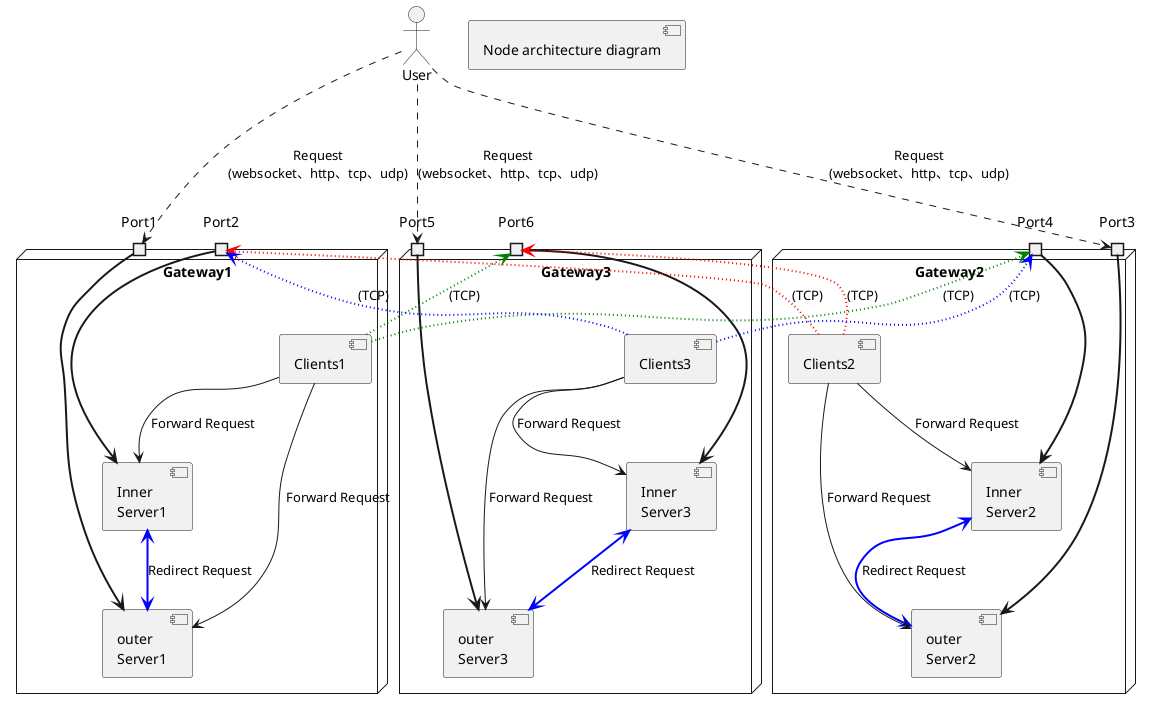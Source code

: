@startuml
actor User
card [Node architecture diagram]
node Gateway1 {
    Port Port1
    Port Port2
    component outer\nServer1{

    }
    component Inner\nServer1{
    }
    component Clients1{
    }
}
node Gateway2 {
    Port Port3
    Port Port4
    component outer\nServer2{
    }
    component Inner\nServer2{

    }
    component Clients2{
    }
}
node Gateway3 {
    Port Port5
    Port Port6
    component outer\nServer3{
   }
   component Inner\nServer3{

   }
   component Clients3{
   }
}
[User]  --[dashed]-> [Port1] : Request\n(websocket、http、tcp、udp)
[User]  --[dashed]-> [Port3] : Request\n(websocket、http、tcp、udp)
[User]  --[dashed]-> [Port5] : Request\n(websocket、http、tcp、udp)
[Port1] ==> [outer\nServer1]
[Port2] ==> [Inner\nServer1]
[Port3] ==> [outer\nServer2]
[Port4] ==> [Inner\nServer2]
[Port5] ==> [outer\nServer3]
[Port6] ==> [Inner\nServer3]
[Clients1] -[#green,dotted,thickness=2]-> [Port4] : (TCP)
[Clients1] -[#green,dotted,thickness=2]-> [Port6] : (TCP)
[Clients2] -[#red,dotted,thickness=2]-> [Port2] : (TCP)
[Clients2] -[#red,dotted,thickness=2]-> [Port6] : (TCP)
[Clients3] -[#blue,dotted,thickness=2]-> [Port2] : (TCP)
[Clients3] -[#blue,dotted,thickness=2]-> [Port4] : (TCP)
[Inner\nServer1] <=[#blue]=> [outer\nServer1] : Redirect Request
[Inner\nServer2] <=[#blue]=> [outer\nServer2] : Redirect Request
[Inner\nServer3] <=[#blue]=> [outer\nServer3] : Redirect Request
[Clients1] --> [Inner\nServer1] : Forward Request
[Clients1] --> [outer\nServer1] : Forward Request
[Clients2] --> [Inner\nServer2] : Forward Request
[Clients2] --> [outer\nServer2] : Forward Request
[Clients3] --> [Inner\nServer3] : Forward Request
[Clients3] --> [outer\nServer3] : Forward Request
@enduml